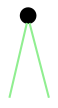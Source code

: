 graph {
	size="4,4"
	0 [label="" height=0.1 shape=circle style=filled fillcolor=black]
	1 [label="" height=0 width=0 shape=none]
	2 [label="" height=0 width=0 shape=none]
    0 -- 1 [color=lightgreen]
    0 -- 2 [color=lightgreen]
}
